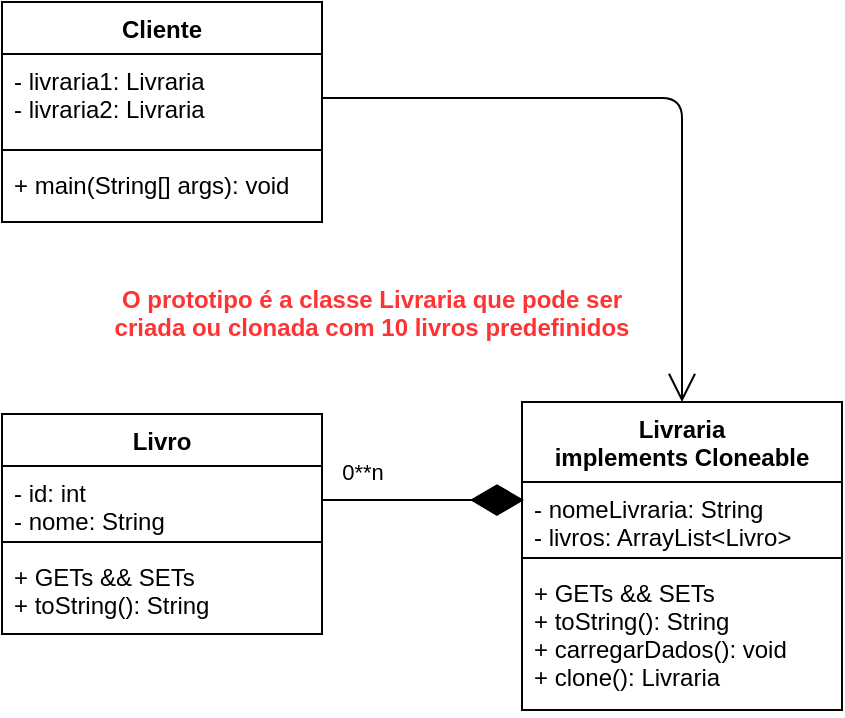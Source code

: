 <mxfile version="14.6.13" type="device"><diagram id="k9k2vFgMG3r-ETjIx7qM" name="Page-1"><mxGraphModel dx="1410" dy="660" grid="1" gridSize="10" guides="1" tooltips="1" connect="1" arrows="1" fold="1" page="1" pageScale="1" pageWidth="827" pageHeight="1169" math="0" shadow="0"><root><mxCell id="0"/><mxCell id="1" parent="0"/><mxCell id="XctauJhRE42_GhSP5B_A-1" value="Livro" style="swimlane;fontStyle=1;align=center;verticalAlign=top;childLayout=stackLayout;horizontal=1;startSize=26;horizontalStack=0;resizeParent=1;resizeParentMax=0;resizeLast=0;collapsible=1;marginBottom=0;" vertex="1" parent="1"><mxGeometry x="190" y="276" width="160" height="110" as="geometry"/></mxCell><mxCell id="XctauJhRE42_GhSP5B_A-2" value="- id: int&#10;- nome: String" style="text;strokeColor=none;fillColor=none;align=left;verticalAlign=top;spacingLeft=4;spacingRight=4;overflow=hidden;rotatable=0;points=[[0,0.5],[1,0.5]];portConstraint=eastwest;" vertex="1" parent="XctauJhRE42_GhSP5B_A-1"><mxGeometry y="26" width="160" height="34" as="geometry"/></mxCell><mxCell id="XctauJhRE42_GhSP5B_A-3" value="" style="line;strokeWidth=1;fillColor=none;align=left;verticalAlign=middle;spacingTop=-1;spacingLeft=3;spacingRight=3;rotatable=0;labelPosition=right;points=[];portConstraint=eastwest;" vertex="1" parent="XctauJhRE42_GhSP5B_A-1"><mxGeometry y="60" width="160" height="8" as="geometry"/></mxCell><mxCell id="XctauJhRE42_GhSP5B_A-4" value="+ GETs &amp;&amp; SETs&#10;+ toString(): String" style="text;strokeColor=none;fillColor=none;align=left;verticalAlign=top;spacingLeft=4;spacingRight=4;overflow=hidden;rotatable=0;points=[[0,0.5],[1,0.5]];portConstraint=eastwest;" vertex="1" parent="XctauJhRE42_GhSP5B_A-1"><mxGeometry y="68" width="160" height="42" as="geometry"/></mxCell><mxCell id="XctauJhRE42_GhSP5B_A-5" value="Livraria&#10;implements Cloneable" style="swimlane;fontStyle=1;align=center;verticalAlign=top;childLayout=stackLayout;horizontal=1;startSize=40;horizontalStack=0;resizeParent=1;resizeParentMax=0;resizeLast=0;collapsible=1;marginBottom=0;" vertex="1" parent="1"><mxGeometry x="450" y="270" width="160" height="154" as="geometry"/></mxCell><mxCell id="XctauJhRE42_GhSP5B_A-6" value="- nomeLivraria: String&#10;- livros: ArrayList&lt;Livro&gt;" style="text;strokeColor=none;fillColor=none;align=left;verticalAlign=top;spacingLeft=4;spacingRight=4;overflow=hidden;rotatable=0;points=[[0,0.5],[1,0.5]];portConstraint=eastwest;" vertex="1" parent="XctauJhRE42_GhSP5B_A-5"><mxGeometry y="40" width="160" height="34" as="geometry"/></mxCell><mxCell id="XctauJhRE42_GhSP5B_A-7" value="" style="line;strokeWidth=1;fillColor=none;align=left;verticalAlign=middle;spacingTop=-1;spacingLeft=3;spacingRight=3;rotatable=0;labelPosition=right;points=[];portConstraint=eastwest;" vertex="1" parent="XctauJhRE42_GhSP5B_A-5"><mxGeometry y="74" width="160" height="8" as="geometry"/></mxCell><mxCell id="XctauJhRE42_GhSP5B_A-8" value="+ GETs &amp;&amp; SETs&#10;+ toString(): String&#10;+ carregarDados(): void&#10;+ clone(): Livraria" style="text;strokeColor=none;fillColor=none;align=left;verticalAlign=top;spacingLeft=4;spacingRight=4;overflow=hidden;rotatable=0;points=[[0,0.5],[1,0.5]];portConstraint=eastwest;" vertex="1" parent="XctauJhRE42_GhSP5B_A-5"><mxGeometry y="82" width="160" height="72" as="geometry"/></mxCell><mxCell id="XctauJhRE42_GhSP5B_A-9" value="0**n" style="endArrow=diamondThin;endFill=1;endSize=24;html=1;exitX=1;exitY=0.5;exitDx=0;exitDy=0;entryX=0.006;entryY=0.265;entryDx=0;entryDy=0;entryPerimeter=0;" edge="1" parent="1" source="XctauJhRE42_GhSP5B_A-2" target="XctauJhRE42_GhSP5B_A-6"><mxGeometry x="-0.612" y="14" width="160" relative="1" as="geometry"><mxPoint x="320" y="476" as="sourcePoint"/><mxPoint x="430" y="346" as="targetPoint"/><mxPoint as="offset"/></mxGeometry></mxCell><mxCell id="XctauJhRE42_GhSP5B_A-10" value="Cliente" style="swimlane;fontStyle=1;align=center;verticalAlign=top;childLayout=stackLayout;horizontal=1;startSize=26;horizontalStack=0;resizeParent=1;resizeParentMax=0;resizeLast=0;collapsible=1;marginBottom=0;" vertex="1" parent="1"><mxGeometry x="190" y="70" width="160" height="110" as="geometry"/></mxCell><mxCell id="XctauJhRE42_GhSP5B_A-11" value="- livraria1: Livraria&#10;- livraria2: Livraria" style="text;strokeColor=none;fillColor=none;align=left;verticalAlign=top;spacingLeft=4;spacingRight=4;overflow=hidden;rotatable=0;points=[[0,0.5],[1,0.5]];portConstraint=eastwest;" vertex="1" parent="XctauJhRE42_GhSP5B_A-10"><mxGeometry y="26" width="160" height="44" as="geometry"/></mxCell><mxCell id="XctauJhRE42_GhSP5B_A-12" value="" style="line;strokeWidth=1;fillColor=none;align=left;verticalAlign=middle;spacingTop=-1;spacingLeft=3;spacingRight=3;rotatable=0;labelPosition=right;points=[];portConstraint=eastwest;" vertex="1" parent="XctauJhRE42_GhSP5B_A-10"><mxGeometry y="70" width="160" height="8" as="geometry"/></mxCell><mxCell id="XctauJhRE42_GhSP5B_A-13" value="+ main(String[] args): void" style="text;strokeColor=none;fillColor=none;align=left;verticalAlign=top;spacingLeft=4;spacingRight=4;overflow=hidden;rotatable=0;points=[[0,0.5],[1,0.5]];portConstraint=eastwest;" vertex="1" parent="XctauJhRE42_GhSP5B_A-10"><mxGeometry y="78" width="160" height="32" as="geometry"/></mxCell><mxCell id="XctauJhRE42_GhSP5B_A-14" value="" style="endArrow=open;endFill=1;endSize=12;html=1;exitX=1;exitY=0.5;exitDx=0;exitDy=0;entryX=0.5;entryY=0;entryDx=0;entryDy=0;edgeStyle=orthogonalEdgeStyle;" edge="1" parent="1" source="XctauJhRE42_GhSP5B_A-11" target="XctauJhRE42_GhSP5B_A-5"><mxGeometry width="160" relative="1" as="geometry"><mxPoint x="330" y="380" as="sourcePoint"/><mxPoint x="490" y="380" as="targetPoint"/></mxGeometry></mxCell><mxCell id="XctauJhRE42_GhSP5B_A-15" value="O prototipo é a classe Livraria que pode ser&#10;criada ou clonada com 10 livros predefinidos" style="text;align=center;fontStyle=1;verticalAlign=middle;spacingLeft=3;spacingRight=3;strokeColor=none;rotatable=0;points=[[0,0.5],[1,0.5]];portConstraint=eastwest;fontColor=#FF3333;" vertex="1" parent="1"><mxGeometry x="240" y="200" width="270" height="50" as="geometry"/></mxCell></root></mxGraphModel></diagram></mxfile>
